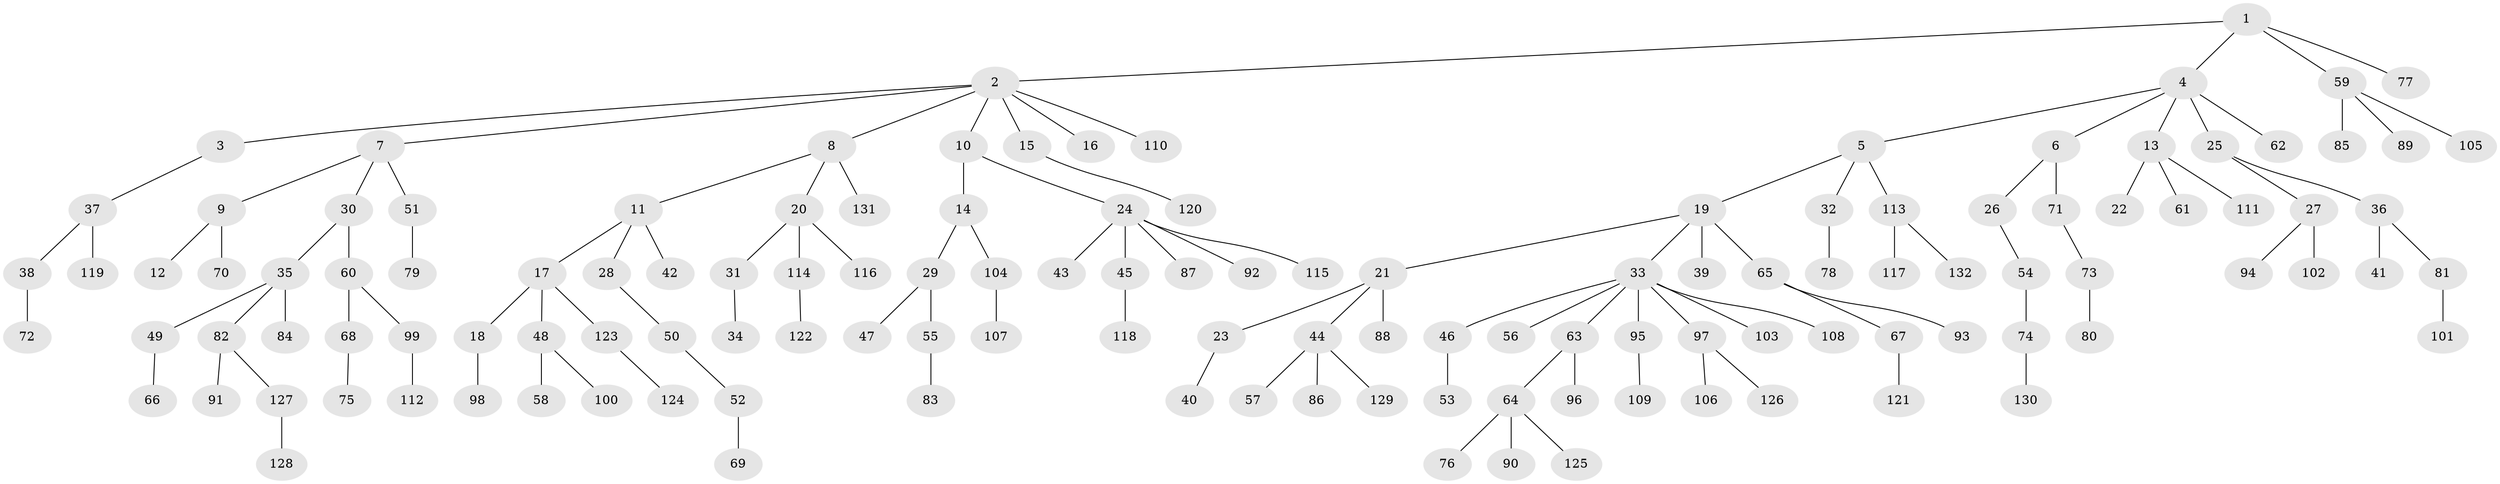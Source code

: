 // coarse degree distribution, {3: 0.14444444444444443, 8: 0.011111111111111112, 2: 0.15555555555555556, 7: 0.022222222222222223, 4: 0.044444444444444446, 5: 0.03333333333333333, 1: 0.5777777777777777, 6: 0.011111111111111112}
// Generated by graph-tools (version 1.1) at 2025/42/03/06/25 10:42:04]
// undirected, 132 vertices, 131 edges
graph export_dot {
graph [start="1"]
  node [color=gray90,style=filled];
  1;
  2;
  3;
  4;
  5;
  6;
  7;
  8;
  9;
  10;
  11;
  12;
  13;
  14;
  15;
  16;
  17;
  18;
  19;
  20;
  21;
  22;
  23;
  24;
  25;
  26;
  27;
  28;
  29;
  30;
  31;
  32;
  33;
  34;
  35;
  36;
  37;
  38;
  39;
  40;
  41;
  42;
  43;
  44;
  45;
  46;
  47;
  48;
  49;
  50;
  51;
  52;
  53;
  54;
  55;
  56;
  57;
  58;
  59;
  60;
  61;
  62;
  63;
  64;
  65;
  66;
  67;
  68;
  69;
  70;
  71;
  72;
  73;
  74;
  75;
  76;
  77;
  78;
  79;
  80;
  81;
  82;
  83;
  84;
  85;
  86;
  87;
  88;
  89;
  90;
  91;
  92;
  93;
  94;
  95;
  96;
  97;
  98;
  99;
  100;
  101;
  102;
  103;
  104;
  105;
  106;
  107;
  108;
  109;
  110;
  111;
  112;
  113;
  114;
  115;
  116;
  117;
  118;
  119;
  120;
  121;
  122;
  123;
  124;
  125;
  126;
  127;
  128;
  129;
  130;
  131;
  132;
  1 -- 2;
  1 -- 4;
  1 -- 59;
  1 -- 77;
  2 -- 3;
  2 -- 7;
  2 -- 8;
  2 -- 10;
  2 -- 15;
  2 -- 16;
  2 -- 110;
  3 -- 37;
  4 -- 5;
  4 -- 6;
  4 -- 13;
  4 -- 25;
  4 -- 62;
  5 -- 19;
  5 -- 32;
  5 -- 113;
  6 -- 26;
  6 -- 71;
  7 -- 9;
  7 -- 30;
  7 -- 51;
  8 -- 11;
  8 -- 20;
  8 -- 131;
  9 -- 12;
  9 -- 70;
  10 -- 14;
  10 -- 24;
  11 -- 17;
  11 -- 28;
  11 -- 42;
  13 -- 22;
  13 -- 61;
  13 -- 111;
  14 -- 29;
  14 -- 104;
  15 -- 120;
  17 -- 18;
  17 -- 48;
  17 -- 123;
  18 -- 98;
  19 -- 21;
  19 -- 33;
  19 -- 39;
  19 -- 65;
  20 -- 31;
  20 -- 114;
  20 -- 116;
  21 -- 23;
  21 -- 44;
  21 -- 88;
  23 -- 40;
  24 -- 43;
  24 -- 45;
  24 -- 87;
  24 -- 92;
  24 -- 115;
  25 -- 27;
  25 -- 36;
  26 -- 54;
  27 -- 94;
  27 -- 102;
  28 -- 50;
  29 -- 47;
  29 -- 55;
  30 -- 35;
  30 -- 60;
  31 -- 34;
  32 -- 78;
  33 -- 46;
  33 -- 56;
  33 -- 63;
  33 -- 95;
  33 -- 97;
  33 -- 103;
  33 -- 108;
  35 -- 49;
  35 -- 82;
  35 -- 84;
  36 -- 41;
  36 -- 81;
  37 -- 38;
  37 -- 119;
  38 -- 72;
  44 -- 57;
  44 -- 86;
  44 -- 129;
  45 -- 118;
  46 -- 53;
  48 -- 58;
  48 -- 100;
  49 -- 66;
  50 -- 52;
  51 -- 79;
  52 -- 69;
  54 -- 74;
  55 -- 83;
  59 -- 85;
  59 -- 89;
  59 -- 105;
  60 -- 68;
  60 -- 99;
  63 -- 64;
  63 -- 96;
  64 -- 76;
  64 -- 90;
  64 -- 125;
  65 -- 67;
  65 -- 93;
  67 -- 121;
  68 -- 75;
  71 -- 73;
  73 -- 80;
  74 -- 130;
  81 -- 101;
  82 -- 91;
  82 -- 127;
  95 -- 109;
  97 -- 106;
  97 -- 126;
  99 -- 112;
  104 -- 107;
  113 -- 117;
  113 -- 132;
  114 -- 122;
  123 -- 124;
  127 -- 128;
}
